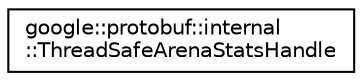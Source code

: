 digraph "类继承关系图"
{
 // LATEX_PDF_SIZE
  edge [fontname="Helvetica",fontsize="10",labelfontname="Helvetica",labelfontsize="10"];
  node [fontname="Helvetica",fontsize="10",shape=record];
  rankdir="LR";
  Node0 [label="google::protobuf::internal\l::ThreadSafeArenaStatsHandle",height=0.2,width=0.4,color="black", fillcolor="white", style="filled",URL="$classgoogle_1_1protobuf_1_1internal_1_1ThreadSafeArenaStatsHandle.html",tooltip=" "];
}
